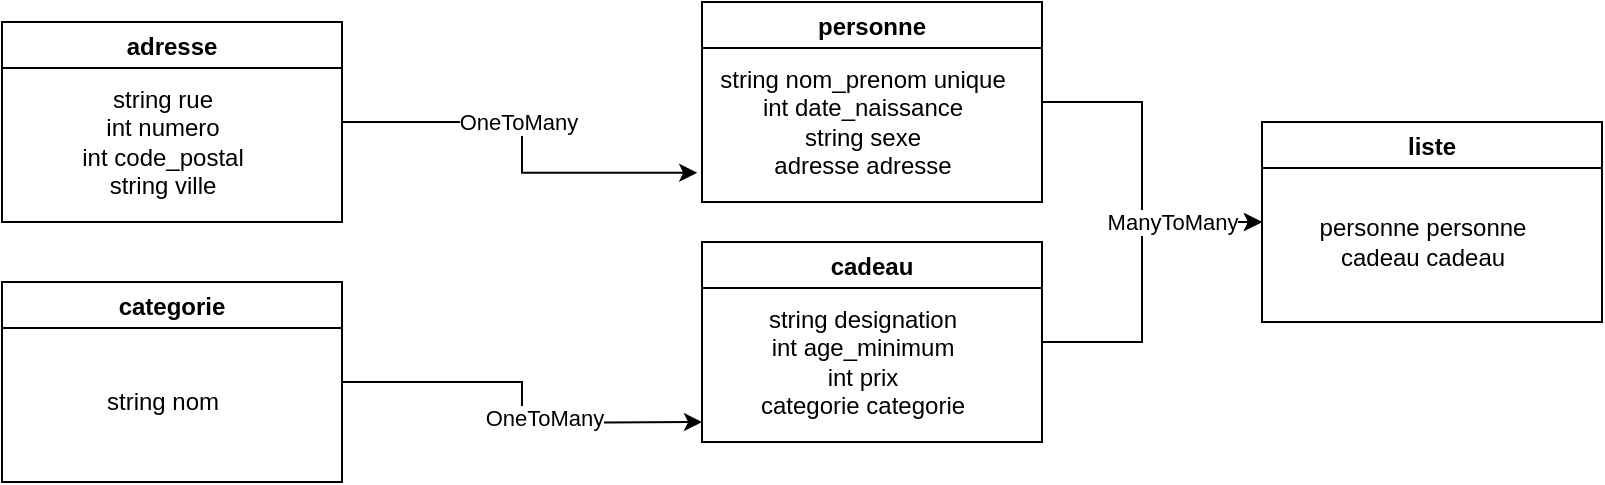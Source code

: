 <mxfile version="14.0.3" type="device"><diagram id="gFSbor9XIHE2YpRO9DOf" name="Page-1"><mxGraphModel dx="1038" dy="552" grid="1" gridSize="10" guides="1" tooltips="1" connect="1" arrows="1" fold="1" page="1" pageScale="1" pageWidth="827" pageHeight="1169" math="0" shadow="0"><root><mxCell id="0"/><mxCell id="1" parent="0"/><mxCell id="7MhhpsZbJg--c2VUUu02-32" style="edgeStyle=orthogonalEdgeStyle;rounded=0;orthogonalLoop=1;jettySize=auto;html=1;exitX=1;exitY=0.5;exitDx=0;exitDy=0;entryX=0;entryY=0.5;entryDx=0;entryDy=0;" edge="1" parent="1" source="7MhhpsZbJg--c2VUUu02-17" target="7MhhpsZbJg--c2VUUu02-30"><mxGeometry relative="1" as="geometry"><Array as="points"><mxPoint x="570" y="50"/><mxPoint x="570" y="110"/></Array></mxGeometry></mxCell><mxCell id="7MhhpsZbJg--c2VUUu02-17" value="personne" style="swimlane;" vertex="1" parent="1"><mxGeometry x="350" width="170" height="100" as="geometry"/></mxCell><mxCell id="7MhhpsZbJg--c2VUUu02-19" value="&lt;div&gt;string nom_prenom unique&lt;/div&gt;&lt;div&gt;int date_naissance&lt;/div&gt;&lt;div&gt;string sexe&lt;/div&gt;&lt;div&gt;adresse adresse&lt;/div&gt;" style="text;html=1;align=center;verticalAlign=middle;resizable=0;points=[];autosize=1;" vertex="1" parent="7MhhpsZbJg--c2VUUu02-17"><mxGeometry y="30" width="160" height="60" as="geometry"/></mxCell><mxCell id="7MhhpsZbJg--c2VUUu02-22" style="edgeStyle=orthogonalEdgeStyle;rounded=0;orthogonalLoop=1;jettySize=auto;html=1;exitX=1;exitY=0.5;exitDx=0;exitDy=0;entryX=-0.015;entryY=0.923;entryDx=0;entryDy=0;entryPerimeter=0;" edge="1" parent="1" source="7MhhpsZbJg--c2VUUu02-20" target="7MhhpsZbJg--c2VUUu02-19"><mxGeometry relative="1" as="geometry"/></mxCell><mxCell id="7MhhpsZbJg--c2VUUu02-23" value="OneToMany" style="edgeLabel;html=1;align=center;verticalAlign=middle;resizable=0;points=[];" vertex="1" connectable="0" parent="7MhhpsZbJg--c2VUUu02-22"><mxGeometry x="-0.131" relative="1" as="geometry"><mxPoint as="offset"/></mxGeometry></mxCell><mxCell id="7MhhpsZbJg--c2VUUu02-20" value="adresse" style="swimlane;" vertex="1" parent="1"><mxGeometry y="10" width="170" height="100" as="geometry"/></mxCell><mxCell id="7MhhpsZbJg--c2VUUu02-21" value="&lt;div&gt;string rue&lt;/div&gt;&lt;div&gt;int numero&lt;/div&gt;&lt;div&gt;int code_postal&lt;/div&gt;&lt;div&gt;string ville&lt;/div&gt;" style="text;html=1;align=center;verticalAlign=middle;resizable=0;points=[];autosize=1;" vertex="1" parent="7MhhpsZbJg--c2VUUu02-20"><mxGeometry x="30" y="30" width="100" height="60" as="geometry"/></mxCell><mxCell id="7MhhpsZbJg--c2VUUu02-33" style="edgeStyle=orthogonalEdgeStyle;rounded=0;orthogonalLoop=1;jettySize=auto;html=1;exitX=1;exitY=0.5;exitDx=0;exitDy=0;" edge="1" parent="1" source="7MhhpsZbJg--c2VUUu02-24"><mxGeometry relative="1" as="geometry"><mxPoint x="630" y="110" as="targetPoint"/><Array as="points"><mxPoint x="570" y="170"/><mxPoint x="570" y="110"/></Array></mxGeometry></mxCell><mxCell id="7MhhpsZbJg--c2VUUu02-34" value="ManyToMany" style="edgeLabel;html=1;align=center;verticalAlign=middle;resizable=0;points=[];" vertex="1" connectable="0" parent="7MhhpsZbJg--c2VUUu02-33"><mxGeometry x="0.473" relative="1" as="geometry"><mxPoint as="offset"/></mxGeometry></mxCell><mxCell id="7MhhpsZbJg--c2VUUu02-24" value="cadeau" style="swimlane;" vertex="1" parent="1"><mxGeometry x="350" y="120" width="170" height="100" as="geometry"/></mxCell><mxCell id="7MhhpsZbJg--c2VUUu02-25" value="&lt;div&gt;string designation&lt;/div&gt;&lt;div&gt;int age_minimum&lt;/div&gt;&lt;div&gt;int prix&lt;/div&gt;&lt;div&gt;categorie categorie&lt;/div&gt;" style="text;html=1;align=center;verticalAlign=middle;resizable=0;points=[];autosize=1;" vertex="1" parent="7MhhpsZbJg--c2VUUu02-24"><mxGeometry x="20" y="30" width="120" height="60" as="geometry"/></mxCell><mxCell id="7MhhpsZbJg--c2VUUu02-28" style="edgeStyle=orthogonalEdgeStyle;rounded=0;orthogonalLoop=1;jettySize=auto;html=1;exitX=1;exitY=0.5;exitDx=0;exitDy=0;" edge="1" parent="1" source="7MhhpsZbJg--c2VUUu02-26"><mxGeometry relative="1" as="geometry"><mxPoint x="350" y="210" as="targetPoint"/></mxGeometry></mxCell><mxCell id="7MhhpsZbJg--c2VUUu02-29" value="OneToMany" style="edgeLabel;html=1;align=center;verticalAlign=middle;resizable=0;points=[];" vertex="1" connectable="0" parent="7MhhpsZbJg--c2VUUu02-28"><mxGeometry x="0.212" y="3" relative="1" as="geometry"><mxPoint as="offset"/></mxGeometry></mxCell><mxCell id="7MhhpsZbJg--c2VUUu02-26" value="categorie" style="swimlane;" vertex="1" parent="1"><mxGeometry y="140" width="170" height="100" as="geometry"/></mxCell><mxCell id="7MhhpsZbJg--c2VUUu02-27" value="string nom" style="text;html=1;align=center;verticalAlign=middle;resizable=0;points=[];autosize=1;" vertex="1" parent="7MhhpsZbJg--c2VUUu02-26"><mxGeometry x="45" y="50" width="70" height="20" as="geometry"/></mxCell><mxCell id="7MhhpsZbJg--c2VUUu02-30" value="liste" style="swimlane;" vertex="1" parent="1"><mxGeometry x="630" y="60" width="170" height="100" as="geometry"/></mxCell><mxCell id="7MhhpsZbJg--c2VUUu02-31" value="&lt;div&gt;personne personne&lt;/div&gt;&lt;div&gt;cadeau cadeau&lt;/div&gt;" style="text;html=1;align=center;verticalAlign=middle;resizable=0;points=[];autosize=1;" vertex="1" parent="7MhhpsZbJg--c2VUUu02-30"><mxGeometry x="20" y="45" width="120" height="30" as="geometry"/></mxCell></root></mxGraphModel></diagram></mxfile>